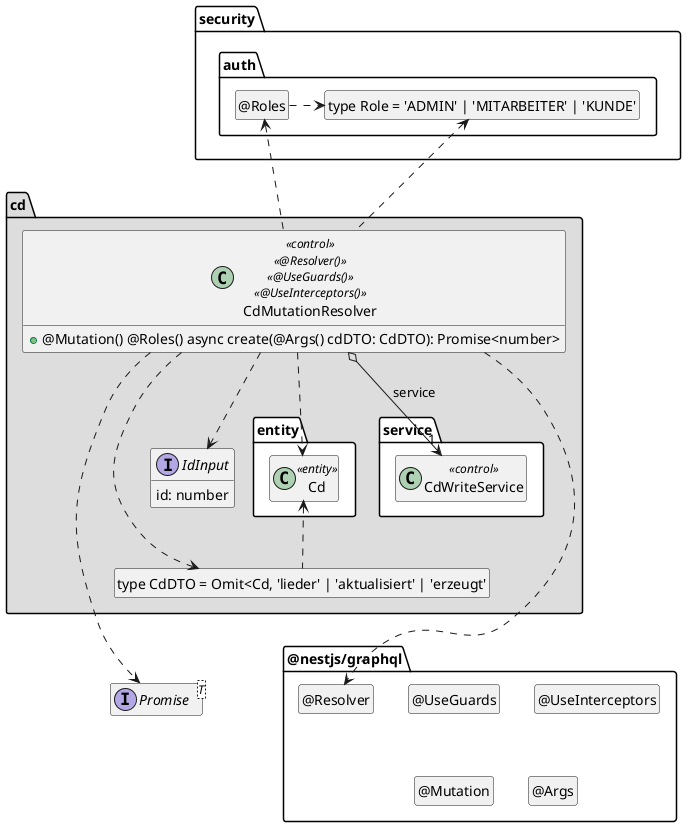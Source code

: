 @startuml Controller-Klasse

interface Promise<T>

package @nestjs/graphql {
  class "@Resolver" as Resolver
  hide Resolver circle

  class "@UseGuards" as UseGuards
  hide UseGuards circle

  class "@UseInterceptors" as UseInterceptors
  hide UseInterceptors circle

  class "@Mutation" as Mutation
  hide Mutation circle

  class "@Args" as Args
  hide Args circle
}

package security.auth {
  class "type Role = 'ADMIN' | 'MITARBEITER' | 'KUNDE'" as Role
  hide Role circle

  class "@Roles" as Roles
  hide Roles circle

  Roles .right.> Role
}

package cd #DDDDDD {
  package entity #FFFFFF {
    class Cd <<entity>>
  }

  package service #FFFFFF {
    class CdWriteService << control >>
  }

  class "type CdDTO = Omit<Cd, 'lieder' | 'aktualisiert' | 'erzeugt'" as CdDTO
  hide CdDTO circle

    interface IdInput {
        id: number
    }

  class CdMutationResolver << control >> << @Resolver() >> << @UseGuards() >> << @UseInterceptors() >> {
    + @Mutation() @Roles() async create(@Args() cdDTO: CdDTO): Promise<number>
  }

  CdMutationResolver o-down-> "1" CdWriteService : service

  CdMutationResolver ..> Cd
  CdMutationResolver ..> CdDTO
  CdMutationResolver ..> IdInput
  CdDTO .up.> Cd
  CdMutationResolver .right.> Promise
  CdMutationResolver ..> Resolver

  CdMutationResolver .up.> Roles
  CdMutationResolver .up.> Role

  CdDTO .[hidden].> Promise
  CdDTO .[hidden].> Resolver
}

hide empty members

@enduml
